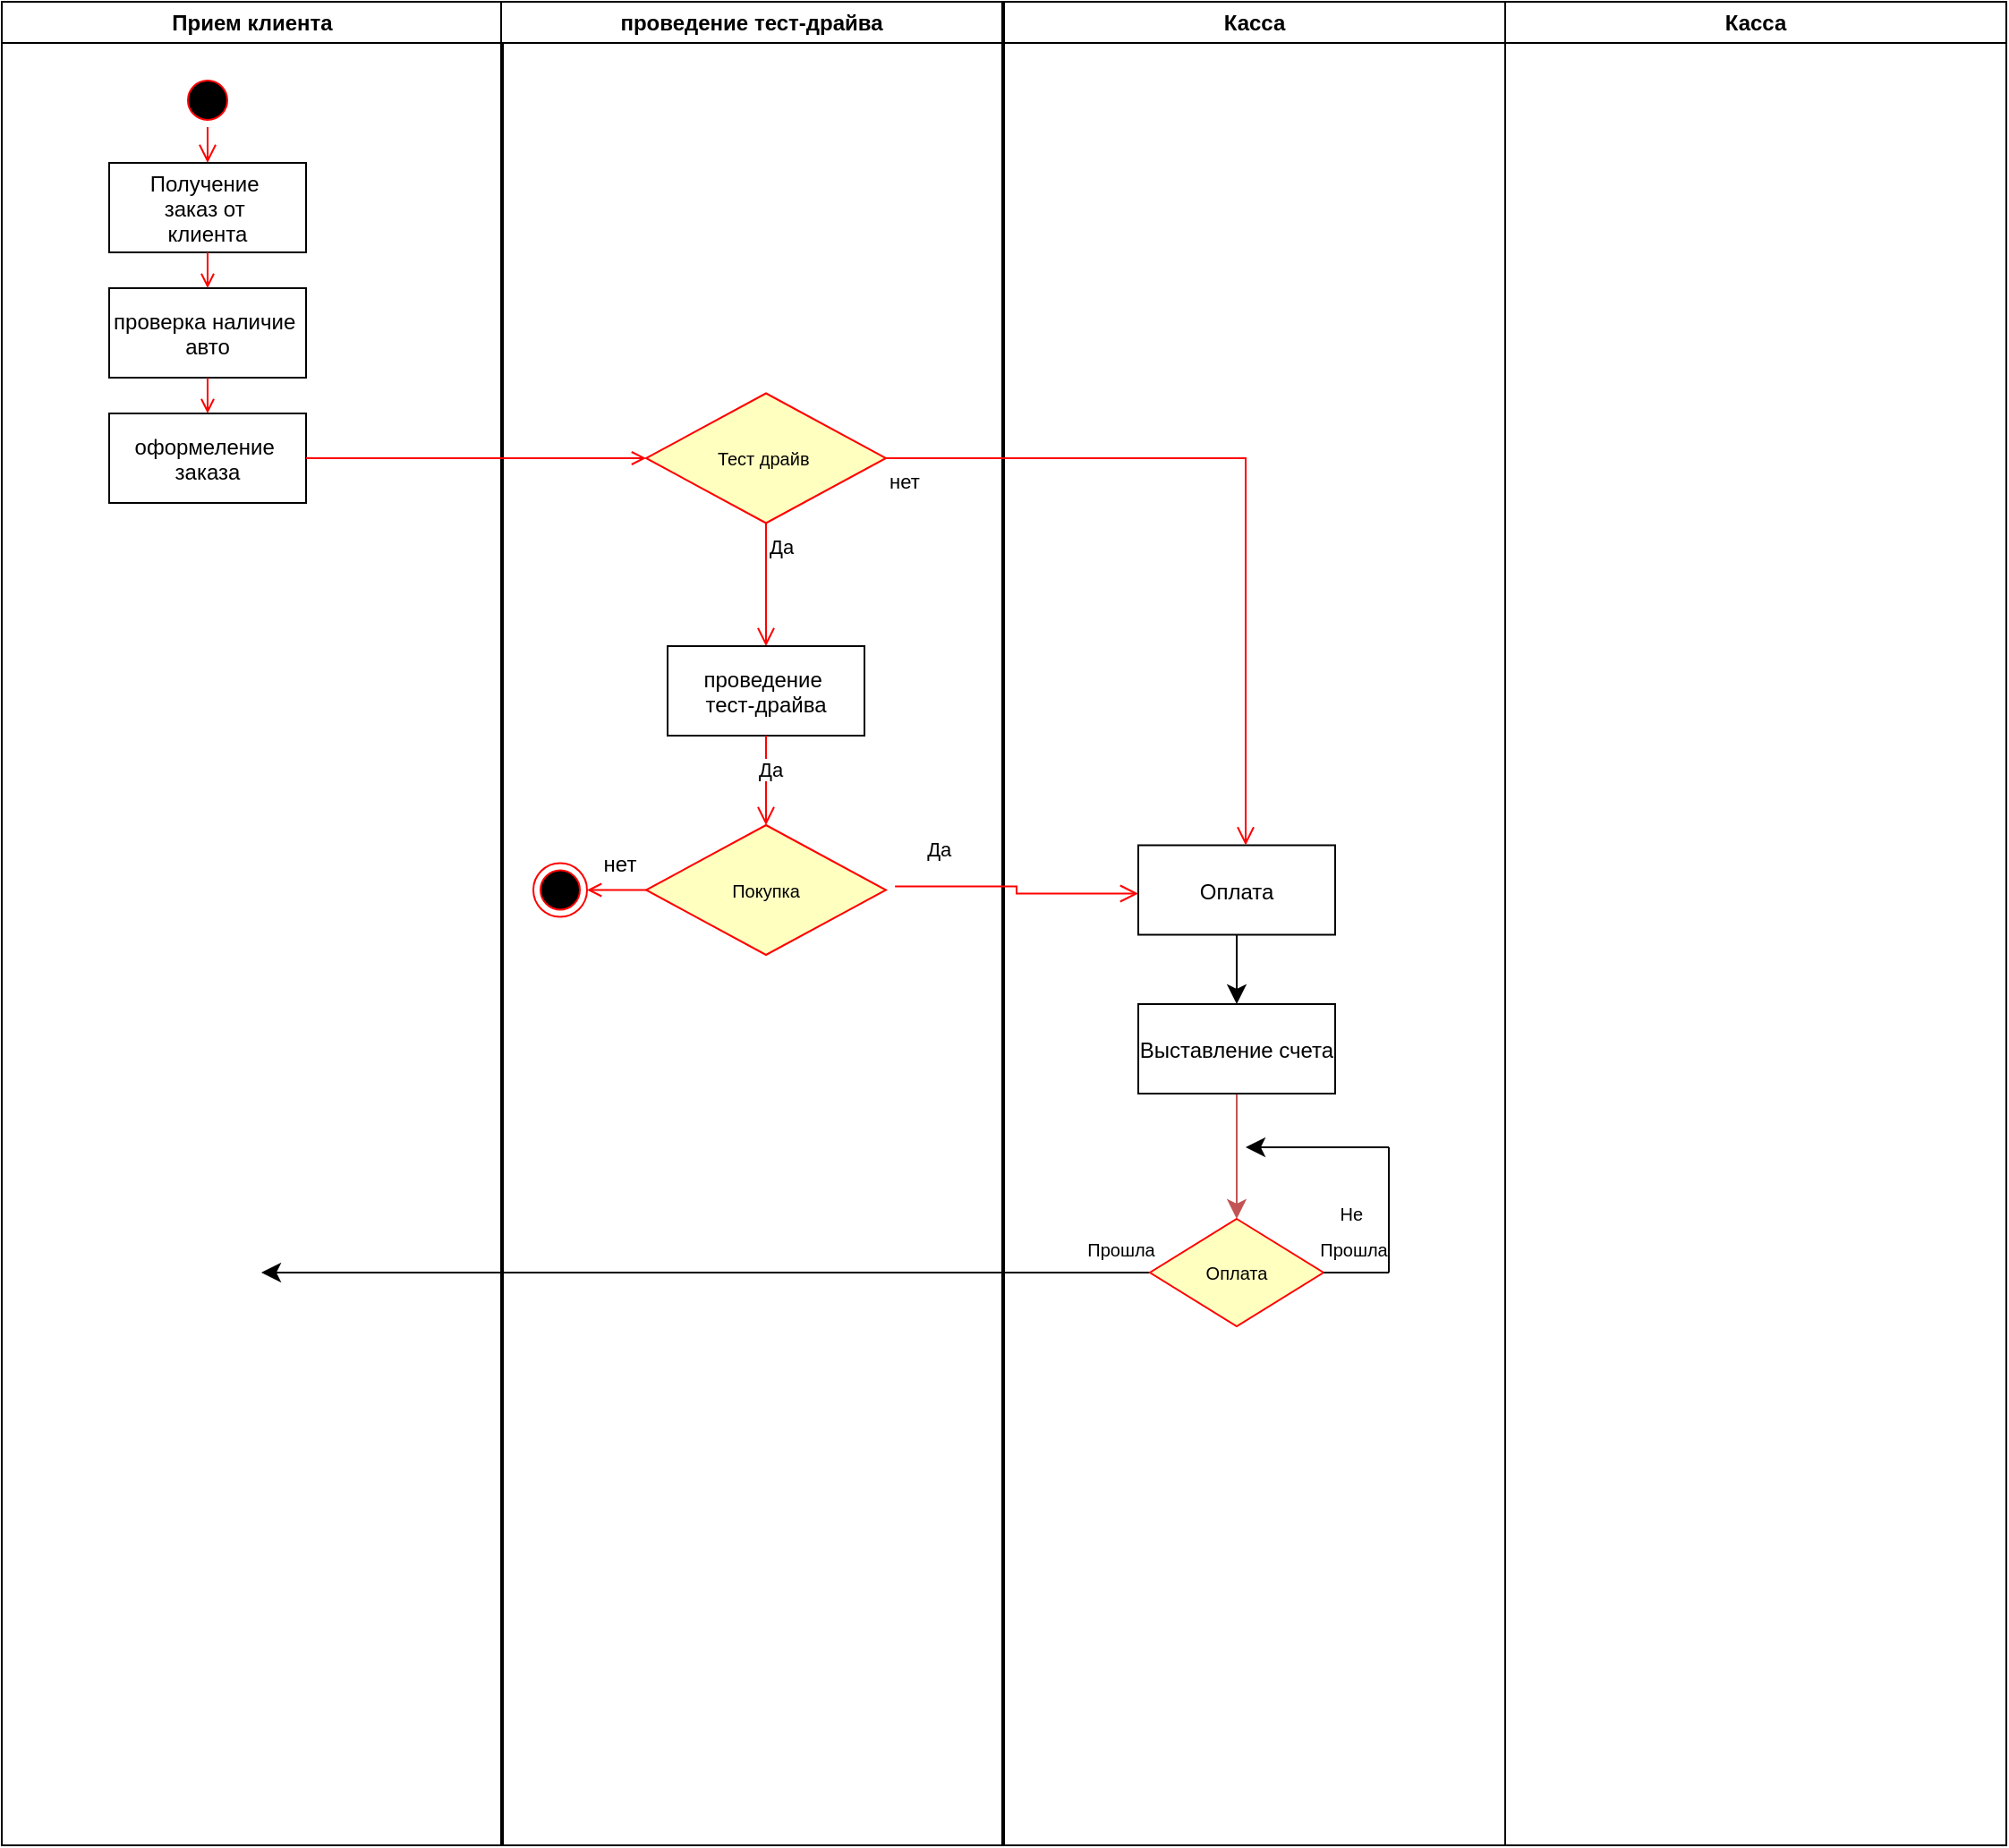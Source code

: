 <mxfile version="24.2.8" type="github" pages="2">
  <diagram name="Page-1" id="e7e014a7-5840-1c2e-5031-d8a46d1fe8dd">
    <mxGraphModel dx="1436" dy="889" grid="1" gridSize="10" guides="1" tooltips="1" connect="1" arrows="1" fold="1" page="1" pageScale="1" pageWidth="1169" pageHeight="826" background="none" math="0" shadow="0">
      <root>
        <mxCell id="0" />
        <mxCell id="1" parent="0" />
        <mxCell id="2" value="Прием клиента" style="swimlane;whiteSpace=wrap" parent="1" vertex="1">
          <mxGeometry x="25" y="110" width="280" height="1030" as="geometry" />
        </mxCell>
        <mxCell id="5" value="" style="ellipse;shape=startState;fillColor=#000000;strokeColor=#ff0000;" parent="2" vertex="1">
          <mxGeometry x="100" y="40" width="30" height="30" as="geometry" />
        </mxCell>
        <mxCell id="6" value="" style="edgeStyle=elbowEdgeStyle;elbow=horizontal;verticalAlign=bottom;endArrow=open;endSize=8;strokeColor=#FF0000;endFill=1;rounded=0" parent="2" source="5" target="7" edge="1">
          <mxGeometry x="100" y="40" as="geometry">
            <mxPoint x="115" y="110" as="targetPoint" />
          </mxGeometry>
        </mxCell>
        <mxCell id="7" value="Получение &#xa;заказ от &#xa;клиента" style="" parent="2" vertex="1">
          <mxGeometry x="60" y="90" width="110" height="50" as="geometry" />
        </mxCell>
        <mxCell id="8" value="проверка наличие &#xa;авто" style="" parent="2" vertex="1">
          <mxGeometry x="60" y="160" width="110" height="50" as="geometry" />
        </mxCell>
        <mxCell id="9" value="" style="endArrow=open;strokeColor=#FF0000;endFill=1;rounded=0" parent="2" source="7" target="8" edge="1">
          <mxGeometry relative="1" as="geometry" />
        </mxCell>
        <mxCell id="10" value="оформеление &#xa;заказа" style="" parent="2" vertex="1">
          <mxGeometry x="60" y="230" width="110" height="50" as="geometry" />
        </mxCell>
        <mxCell id="11" value="" style="endArrow=open;strokeColor=#FF0000;endFill=1;rounded=0" parent="2" source="8" target="10" edge="1">
          <mxGeometry relative="1" as="geometry" />
        </mxCell>
        <mxCell id="3" value="проведение тест-драйва" style="swimlane;whiteSpace=wrap" parent="1" vertex="1">
          <mxGeometry x="304" y="110" width="280" height="1030" as="geometry" />
        </mxCell>
        <mxCell id="21" value="Тест драйв " style="rhombus;fillColor=#ffffc0;strokeColor=#ff0000;fontSize=10;" parent="3" vertex="1">
          <mxGeometry x="81" y="218.75" width="134" height="72.5" as="geometry" />
        </mxCell>
        <mxCell id="23" value="Да " style="edgeStyle=elbowEdgeStyle;elbow=horizontal;align=left;verticalAlign=top;endArrow=open;endSize=8;strokeColor=#FF0000;endFill=1;rounded=0;entryX=0.5;entryY=0;entryDx=0;entryDy=0;" parent="3" source="21" target="_WSNN6Pf5bvZOzHEQaGi-44" edge="1">
          <mxGeometry x="-1" relative="1" as="geometry">
            <mxPoint x="147.8" y="338.33" as="targetPoint" />
            <mxPoint x="147.8" y="272.497" as="sourcePoint" />
          </mxGeometry>
        </mxCell>
        <mxCell id="_WSNN6Pf5bvZOzHEQaGi-44" value="проведение &#xa;тест-драйва" style="" vertex="1" parent="3">
          <mxGeometry x="93" y="360" width="110" height="50" as="geometry" />
        </mxCell>
        <mxCell id="_WSNN6Pf5bvZOzHEQaGi-46" value="Покупка" style="rhombus;fillColor=#ffffc0;strokeColor=#ff0000;fontSize=10;" vertex="1" parent="3">
          <mxGeometry x="81" y="460" width="134" height="72.5" as="geometry" />
        </mxCell>
        <mxCell id="_WSNN6Pf5bvZOzHEQaGi-48" value="Да " style="edgeStyle=elbowEdgeStyle;elbow=horizontal;align=left;verticalAlign=top;endArrow=open;endSize=8;strokeColor=#FF0000;endFill=1;rounded=0;entryX=0.5;entryY=0;entryDx=0;entryDy=0;exitX=0.5;exitY=1;exitDx=0;exitDy=0;" edge="1" parent="3" source="_WSNN6Pf5bvZOzHEQaGi-44" target="_WSNN6Pf5bvZOzHEQaGi-46">
          <mxGeometry x="1" y="-74" relative="1" as="geometry">
            <mxPoint x="166" y="479" as="targetPoint" />
            <mxPoint x="166" y="410" as="sourcePoint" />
            <mxPoint x="68" y="-44" as="offset" />
          </mxGeometry>
        </mxCell>
        <mxCell id="38" value="" style="ellipse;shape=endState;fillColor=#000000;strokeColor=#ff0000" parent="3" vertex="1">
          <mxGeometry x="18" y="481.25" width="30" height="30" as="geometry" />
        </mxCell>
        <mxCell id="39" value="" style="endArrow=open;strokeColor=#FF0000;endFill=1;rounded=0;exitX=0;exitY=0.5;exitDx=0;exitDy=0;" parent="3" source="_WSNN6Pf5bvZOzHEQaGi-46" target="38" edge="1">
          <mxGeometry relative="1" as="geometry">
            <mxPoint x="93" y="496.25" as="sourcePoint" />
          </mxGeometry>
        </mxCell>
        <mxCell id="_WSNN6Pf5bvZOzHEQaGi-50" value="нет" style="edgeLabel;html=1;align=center;verticalAlign=middle;resizable=0;points=[];fontSize=12;" vertex="1" connectable="0" parent="39">
          <mxGeometry x="-0.079" y="1" relative="1" as="geometry">
            <mxPoint y="-16" as="offset" />
          </mxGeometry>
        </mxCell>
        <mxCell id="_WSNN6Pf5bvZOzHEQaGi-57" style="edgeStyle=none;curved=1;rounded=0;orthogonalLoop=1;jettySize=auto;html=1;fontSize=12;startSize=8;endSize=8;exitX=0;exitY=0.5;exitDx=0;exitDy=0;" edge="1" parent="3" source="_WSNN6Pf5bvZOzHEQaGi-52">
          <mxGeometry relative="1" as="geometry">
            <mxPoint x="-134" y="710" as="targetPoint" />
            <mxPoint x="373.22" y="710" as="sourcePoint" />
          </mxGeometry>
        </mxCell>
        <mxCell id="4" value="Касса" style="swimlane;whiteSpace=wrap;startSize=23;" parent="1" vertex="1">
          <mxGeometry x="585" y="110" width="280" height="1030" as="geometry" />
        </mxCell>
        <mxCell id="_WSNN6Pf5bvZOzHEQaGi-54" style="edgeStyle=none;curved=1;rounded=0;orthogonalLoop=1;jettySize=auto;html=1;fontSize=12;startSize=8;endSize=8;strokeColor=#c35454;exitX=0.5;exitY=1;exitDx=0;exitDy=0;" edge="1" parent="4" source="_WSNN6Pf5bvZOzHEQaGi-55" target="_WSNN6Pf5bvZOzHEQaGi-52">
          <mxGeometry relative="1" as="geometry">
            <mxPoint x="125" y="670" as="sourcePoint" />
          </mxGeometry>
        </mxCell>
        <mxCell id="_WSNN6Pf5bvZOzHEQaGi-56" style="edgeStyle=none;curved=1;rounded=0;orthogonalLoop=1;jettySize=auto;html=1;fontSize=12;startSize=8;endSize=8;" edge="1" parent="4" source="_WSNN6Pf5bvZOzHEQaGi-45" target="_WSNN6Pf5bvZOzHEQaGi-55">
          <mxGeometry relative="1" as="geometry" />
        </mxCell>
        <mxCell id="_WSNN6Pf5bvZOzHEQaGi-45" value="Оплата" style="" vertex="1" parent="4">
          <mxGeometry x="75" y="471.25" width="110" height="50" as="geometry" />
        </mxCell>
        <mxCell id="_WSNN6Pf5bvZOzHEQaGi-49" value="Да " style="edgeStyle=elbowEdgeStyle;elbow=horizontal;align=left;verticalAlign=top;endArrow=open;endSize=8;strokeColor=#FF0000;endFill=1;rounded=0;entryX=-0.037;entryY=0.575;entryDx=0;entryDy=0;entryPerimeter=0;" edge="1" parent="4">
          <mxGeometry x="-0.772" y="34" relative="1" as="geometry">
            <mxPoint x="75.0" y="498.25" as="targetPoint" />
            <mxPoint x="-60.93" y="494.25" as="sourcePoint" />
            <mxPoint as="offset" />
          </mxGeometry>
        </mxCell>
        <mxCell id="_WSNN6Pf5bvZOzHEQaGi-59" style="edgeStyle=none;curved=1;rounded=0;orthogonalLoop=1;jettySize=auto;html=1;fontSize=12;startSize=8;endSize=8;movable=1;resizable=1;rotatable=1;deletable=1;editable=1;locked=0;connectable=1;" edge="1" parent="4">
          <mxGeometry relative="1" as="geometry">
            <mxPoint x="135" y="640" as="targetPoint" />
            <mxPoint x="185" y="640" as="sourcePoint" />
          </mxGeometry>
        </mxCell>
        <mxCell id="_WSNN6Pf5bvZOzHEQaGi-52" value="Оплата" style="rhombus;fillColor=#ffffc0;strokeColor=#ff0000;fontSize=10;" vertex="1" parent="4">
          <mxGeometry x="81.5" y="680" width="97" height="60" as="geometry" />
        </mxCell>
        <mxCell id="_WSNN6Pf5bvZOzHEQaGi-55" value="Выставление счета" style="" vertex="1" parent="4">
          <mxGeometry x="75" y="560" width="110" height="50" as="geometry" />
        </mxCell>
        <mxCell id="_WSNN6Pf5bvZOzHEQaGi-62" value="" style="endArrow=none;html=1;rounded=0;fontSize=12;startSize=8;endSize=8;curved=1;exitX=1;exitY=0.5;exitDx=0;exitDy=0;" edge="1" parent="4" source="_WSNN6Pf5bvZOzHEQaGi-52">
          <mxGeometry width="50" height="50" relative="1" as="geometry">
            <mxPoint x="195" y="780" as="sourcePoint" />
            <mxPoint x="215" y="710" as="targetPoint" />
          </mxGeometry>
        </mxCell>
        <mxCell id="_WSNN6Pf5bvZOzHEQaGi-64" value="" style="endArrow=none;html=1;rounded=0;fontSize=12;startSize=8;endSize=8;curved=1;exitX=1;exitY=0.5;exitDx=0;exitDy=0;" edge="1" parent="4">
          <mxGeometry width="50" height="50" relative="1" as="geometry">
            <mxPoint x="185" y="640" as="sourcePoint" />
            <mxPoint x="215" y="640" as="targetPoint" />
          </mxGeometry>
        </mxCell>
        <mxCell id="_WSNN6Pf5bvZOzHEQaGi-63" value="" style="endArrow=none;html=1;rounded=0;fontSize=12;startSize=8;endSize=8;curved=1;" edge="1" parent="4">
          <mxGeometry width="50" height="50" relative="1" as="geometry">
            <mxPoint x="215" y="640" as="sourcePoint" />
            <mxPoint x="215" y="710" as="targetPoint" />
          </mxGeometry>
        </mxCell>
        <mxCell id="_WSNN6Pf5bvZOzHEQaGi-66" value="&lt;font style=&quot;font-size: 10px;&quot;&gt;Не&amp;nbsp;&lt;/font&gt;&lt;div&gt;&lt;font style=&quot;font-size: 10px;&quot;&gt;Прошла&lt;/font&gt;&lt;/div&gt;" style="text;html=1;align=center;verticalAlign=middle;resizable=0;points=[];autosize=1;strokeColor=none;fillColor=none;fontSize=16;" vertex="1" parent="4">
          <mxGeometry x="165" y="660" width="60" height="50" as="geometry" />
        </mxCell>
        <mxCell id="_WSNN6Pf5bvZOzHEQaGi-65" value="&lt;font style=&quot;font-size: 10px;&quot;&gt;Прошла&lt;/font&gt;" style="text;html=1;align=center;verticalAlign=middle;resizable=0;points=[];autosize=1;strokeColor=none;fillColor=none;fontSize=16;" vertex="1" parent="4">
          <mxGeometry x="35" y="680" width="60" height="30" as="geometry" />
        </mxCell>
        <mxCell id="20" value="" style="endArrow=open;strokeColor=#FF0000;endFill=1;rounded=0;entryX=0;entryY=0.5;entryDx=0;entryDy=0;" parent="1" source="10" target="21" edge="1">
          <mxGeometry relative="1" as="geometry">
            <mxPoint x="320" y="365" as="targetPoint" />
          </mxGeometry>
        </mxCell>
        <mxCell id="_WSNN6Pf5bvZOzHEQaGi-43" value="нет" style="edgeStyle=elbowEdgeStyle;elbow=horizontal;align=left;verticalAlign=top;endArrow=open;endSize=8;strokeColor=#FF0000;endFill=1;rounded=0;exitX=1;exitY=0.5;exitDx=0;exitDy=0;" edge="1" parent="1" source="21" target="_WSNN6Pf5bvZOzHEQaGi-45">
          <mxGeometry x="-1" relative="1" as="geometry">
            <mxPoint x="640" y="365" as="targetPoint" />
            <mxPoint x="517.328" y="367.43" as="sourcePoint" />
            <Array as="points">
              <mxPoint x="720" y="365" />
            </Array>
          </mxGeometry>
        </mxCell>
        <mxCell id="_WSNN6Pf5bvZOzHEQaGi-67" value="Касса" style="swimlane;whiteSpace=wrap;startSize=23;" vertex="1" parent="1">
          <mxGeometry x="865" y="110" width="280" height="1030" as="geometry" />
        </mxCell>
      </root>
    </mxGraphModel>
  </diagram>
  <diagram id="cDgqOTyA4imaNhEryB93" name="Page-2">
    <mxGraphModel dx="607" dy="756" grid="1" gridSize="10" guides="1" tooltips="1" connect="1" arrows="1" fold="1" page="1" pageScale="1" pageWidth="827" pageHeight="1169" math="0" shadow="0">
      <root>
        <mxCell id="0" />
        <mxCell id="1" parent="0" />
        <mxCell id="LrvDcHQCU69Who9CZvS7-1" value="" style="ellipse;fillColor=strokeColor;html=1;" parent="1" vertex="1">
          <mxGeometry x="374" y="10" width="30" height="30" as="geometry" />
        </mxCell>
        <mxCell id="LrvDcHQCU69Who9CZvS7-2" value="" style="ellipse;html=1;shape=endState;fillColor=strokeColor;" parent="1" vertex="1">
          <mxGeometry x="505" y="1080" width="30" height="30" as="geometry" />
        </mxCell>
        <mxCell id="LrvDcHQCU69Who9CZvS7-5" value="" style="endArrow=classic;html=1;rounded=0;exitX=0.5;exitY=1;exitDx=0;exitDy=0;" parent="1" source="LrvDcHQCU69Who9CZvS7-1" target="LrvDcHQCU69Who9CZvS7-6" edge="1">
          <mxGeometry width="50" height="50" relative="1" as="geometry">
            <mxPoint x="380" y="85" as="sourcePoint" />
            <mxPoint x="390" y="35" as="targetPoint" />
          </mxGeometry>
        </mxCell>
        <mxCell id="LrvDcHQCU69Who9CZvS7-6" value="Получение инфо об автомобиле&amp;nbsp;" style="rounded=1;whiteSpace=wrap;html=1;" parent="1" vertex="1">
          <mxGeometry x="329" y="95" width="120" height="60" as="geometry" />
        </mxCell>
        <mxCell id="LrvDcHQCU69Who9CZvS7-7" value="" style="endArrow=classic;html=1;rounded=0;exitX=0.5;exitY=1;exitDx=0;exitDy=0;entryX=0.5;entryY=0;entryDx=0;entryDy=0;" parent="1" source="LrvDcHQCU69Who9CZvS7-6" target="LrvDcHQCU69Who9CZvS7-9" edge="1">
          <mxGeometry width="50" height="50" relative="1" as="geometry">
            <mxPoint x="370" y="205" as="sourcePoint" />
            <mxPoint x="389" y="155" as="targetPoint" />
          </mxGeometry>
        </mxCell>
        <mxCell id="LrvDcHQCU69Who9CZvS7-35" style="edgeStyle=orthogonalEdgeStyle;rounded=0;orthogonalLoop=1;jettySize=auto;html=1;" parent="1" source="LrvDcHQCU69Who9CZvS7-8" target="LrvDcHQCU69Who9CZvS7-2" edge="1">
          <mxGeometry relative="1" as="geometry" />
        </mxCell>
        <mxCell id="LrvDcHQCU69Who9CZvS7-8" value="завершение операции" style="rounded=1;whiteSpace=wrap;html=1;" parent="1" vertex="1">
          <mxGeometry x="460" y="960" width="120" height="60" as="geometry" />
        </mxCell>
        <mxCell id="LrvDcHQCU69Who9CZvS7-34" style="edgeStyle=orthogonalEdgeStyle;rounded=0;orthogonalLoop=1;jettySize=auto;html=1;entryX=0.5;entryY=0;entryDx=0;entryDy=0;" parent="1" source="LrvDcHQCU69Who9CZvS7-9" target="LrvDcHQCU69Who9CZvS7-8" edge="1">
          <mxGeometry relative="1" as="geometry">
            <Array as="points">
              <mxPoint x="389" y="270" />
              <mxPoint x="520" y="270" />
            </Array>
          </mxGeometry>
        </mxCell>
        <mxCell id="LrvDcHQCU69Who9CZvS7-9" value="Н&lt;span style=&quot;background-color: initial;&quot;&gt;аличие авто&lt;/span&gt;" style="rounded=1;whiteSpace=wrap;html=1;" parent="1" vertex="1">
          <mxGeometry x="329" y="185" width="120" height="60" as="geometry" />
        </mxCell>
        <mxCell id="LrvDcHQCU69Who9CZvS7-10" value="Тест драйв автомобиля" style="rounded=1;whiteSpace=wrap;html=1;" parent="1" vertex="1">
          <mxGeometry x="180" y="315" width="120" height="60" as="geometry" />
        </mxCell>
        <mxCell id="LrvDcHQCU69Who9CZvS7-12" value="" style="endArrow=classic;html=1;rounded=0;exitX=0.5;exitY=1;exitDx=0;exitDy=0;entryX=0.5;entryY=0;entryDx=0;entryDy=0;" parent="1" source="LrvDcHQCU69Who9CZvS7-9" edge="1">
          <mxGeometry width="50" height="50" relative="1" as="geometry">
            <mxPoint x="389.5" y="215" as="sourcePoint" />
            <mxPoint x="241" y="315" as="targetPoint" />
            <Array as="points">
              <mxPoint x="390" y="270" />
              <mxPoint x="240" y="270" />
            </Array>
          </mxGeometry>
        </mxCell>
        <mxCell id="LrvDcHQCU69Who9CZvS7-13" value="" style="endArrow=classic;html=1;rounded=0;exitX=0.5;exitY=1;exitDx=0;exitDy=0;entryX=0.5;entryY=0;entryDx=0;entryDy=0;" parent="1" source="LrvDcHQCU69Who9CZvS7-10" target="LrvDcHQCU69Who9CZvS7-14" edge="1">
          <mxGeometry width="50" height="50" relative="1" as="geometry">
            <mxPoint x="210" y="485" as="sourcePoint" />
            <mxPoint x="240" y="435" as="targetPoint" />
          </mxGeometry>
        </mxCell>
        <mxCell id="LrvDcHQCU69Who9CZvS7-20" style="edgeStyle=orthogonalEdgeStyle;rounded=0;orthogonalLoop=1;jettySize=auto;html=1;entryX=0.5;entryY=0;entryDx=0;entryDy=0;" parent="1" target="LrvDcHQCU69Who9CZvS7-18" edge="1">
          <mxGeometry relative="1" as="geometry">
            <mxPoint x="240" y="475" as="sourcePoint" />
            <mxPoint x="344" y="580" as="targetPoint" />
            <Array as="points">
              <mxPoint x="240" y="515" />
              <mxPoint x="344" y="515" />
            </Array>
          </mxGeometry>
        </mxCell>
        <mxCell id="LrvDcHQCU69Who9CZvS7-14" value="Оплата" style="rounded=1;whiteSpace=wrap;html=1;" parent="1" vertex="1">
          <mxGeometry x="180" y="410" width="120" height="60" as="geometry" />
        </mxCell>
        <mxCell id="LrvDcHQCU69Who9CZvS7-25" style="edgeStyle=orthogonalEdgeStyle;rounded=0;orthogonalLoop=1;jettySize=auto;html=1;" parent="1" source="LrvDcHQCU69Who9CZvS7-16" target="LrvDcHQCU69Who9CZvS7-22" edge="1">
          <mxGeometry relative="1" as="geometry" />
        </mxCell>
        <mxCell id="LrvDcHQCU69Who9CZvS7-16" value="Ввод суммы и банковскую информацию" style="rounded=1;whiteSpace=wrap;html=1;" parent="1" vertex="1">
          <mxGeometry x="60" y="555" width="120" height="60" as="geometry" />
        </mxCell>
        <mxCell id="LrvDcHQCU69Who9CZvS7-17" value="" style="endArrow=classic;html=1;rounded=0;" parent="1" source="LrvDcHQCU69Who9CZvS7-14" target="LrvDcHQCU69Who9CZvS7-16" edge="1">
          <mxGeometry width="50" height="50" relative="1" as="geometry">
            <mxPoint x="240" y="470" as="sourcePoint" />
            <mxPoint x="120" y="555" as="targetPoint" />
            <Array as="points">
              <mxPoint x="240" y="515" />
              <mxPoint x="120" y="515" />
            </Array>
          </mxGeometry>
        </mxCell>
        <mxCell id="LrvDcHQCU69Who9CZvS7-28" style="edgeStyle=orthogonalEdgeStyle;rounded=0;orthogonalLoop=1;jettySize=auto;html=1;" parent="1" source="LrvDcHQCU69Who9CZvS7-18" target="LrvDcHQCU69Who9CZvS7-21" edge="1">
          <mxGeometry relative="1" as="geometry">
            <Array as="points">
              <mxPoint x="344" y="730" />
              <mxPoint x="230" y="730" />
            </Array>
          </mxGeometry>
        </mxCell>
        <mxCell id="LrvDcHQCU69Who9CZvS7-18" value="ввод суммы оплаты" style="rounded=1;whiteSpace=wrap;html=1;" parent="1" vertex="1">
          <mxGeometry x="284" y="555" width="120" height="60" as="geometry" />
        </mxCell>
        <mxCell id="LrvDcHQCU69Who9CZvS7-21" value="Вывод информации о транзакции" style="rounded=1;whiteSpace=wrap;html=1;" parent="1" vertex="1">
          <mxGeometry x="170" y="760" width="120" height="60" as="geometry" />
        </mxCell>
        <mxCell id="LrvDcHQCU69Who9CZvS7-26" style="edgeStyle=orthogonalEdgeStyle;rounded=0;orthogonalLoop=1;jettySize=auto;html=1;" parent="1" source="LrvDcHQCU69Who9CZvS7-22" target="LrvDcHQCU69Who9CZvS7-21" edge="1">
          <mxGeometry relative="1" as="geometry">
            <Array as="points">
              <mxPoint x="120" y="730" />
              <mxPoint x="230" y="730" />
            </Array>
          </mxGeometry>
        </mxCell>
        <mxCell id="LrvDcHQCU69Who9CZvS7-22" value="Подверждение операции от банка" style="rounded=1;whiteSpace=wrap;html=1;" parent="1" vertex="1">
          <mxGeometry x="60" y="650" width="120" height="60" as="geometry" />
        </mxCell>
        <mxCell id="LrvDcHQCU69Who9CZvS7-23" value="При оплате безналиными" style="text;html=1;align=center;verticalAlign=middle;whiteSpace=wrap;rounded=0;" parent="1" vertex="1">
          <mxGeometry x="50" y="475" width="140" height="30" as="geometry" />
        </mxCell>
        <mxCell id="LrvDcHQCU69Who9CZvS7-24" value="При оплате&lt;div&gt;налиными&lt;/div&gt;" style="text;html=1;align=center;verticalAlign=middle;whiteSpace=wrap;rounded=0;" parent="1" vertex="1">
          <mxGeometry x="274" y="475" width="140" height="30" as="geometry" />
        </mxCell>
        <mxCell id="LrvDcHQCU69Who9CZvS7-29" value="покупка и&lt;div&gt;&amp;nbsp;получение чек&lt;/div&gt;" style="rounded=1;whiteSpace=wrap;html=1;" parent="1" vertex="1">
          <mxGeometry x="170" y="860" width="120" height="60" as="geometry" />
        </mxCell>
        <mxCell id="LrvDcHQCU69Who9CZvS7-31" value="" style="endArrow=classic;html=1;rounded=0;exitX=0.5;exitY=1;exitDx=0;exitDy=0;" parent="1" source="LrvDcHQCU69Who9CZvS7-21" edge="1">
          <mxGeometry width="50" height="50" relative="1" as="geometry">
            <mxPoint x="200" y="900" as="sourcePoint" />
            <mxPoint x="230" y="860" as="targetPoint" />
          </mxGeometry>
        </mxCell>
        <mxCell id="LrvDcHQCU69Who9CZvS7-36" style="edgeStyle=orthogonalEdgeStyle;rounded=0;orthogonalLoop=1;jettySize=auto;html=1;" parent="1" source="LrvDcHQCU69Who9CZvS7-32" target="LrvDcHQCU69Who9CZvS7-8" edge="1">
          <mxGeometry relative="1" as="geometry" />
        </mxCell>
        <mxCell id="LrvDcHQCU69Who9CZvS7-32" value="покупка и&lt;div&gt;&amp;nbsp;получение чек&lt;/div&gt;" style="rounded=1;whiteSpace=wrap;html=1;" parent="1" vertex="1">
          <mxGeometry x="170" y="960" width="120" height="60" as="geometry" />
        </mxCell>
        <mxCell id="LrvDcHQCU69Who9CZvS7-33" value="" style="endArrow=classic;html=1;rounded=0;exitX=0.5;exitY=1;exitDx=0;exitDy=0;entryX=0.5;entryY=0;entryDx=0;entryDy=0;" parent="1" source="LrvDcHQCU69Who9CZvS7-29" target="LrvDcHQCU69Who9CZvS7-32" edge="1">
          <mxGeometry width="50" height="50" relative="1" as="geometry">
            <mxPoint x="110" y="1000" as="sourcePoint" />
            <mxPoint x="160" y="950" as="targetPoint" />
          </mxGeometry>
        </mxCell>
      </root>
    </mxGraphModel>
  </diagram>
</mxfile>

